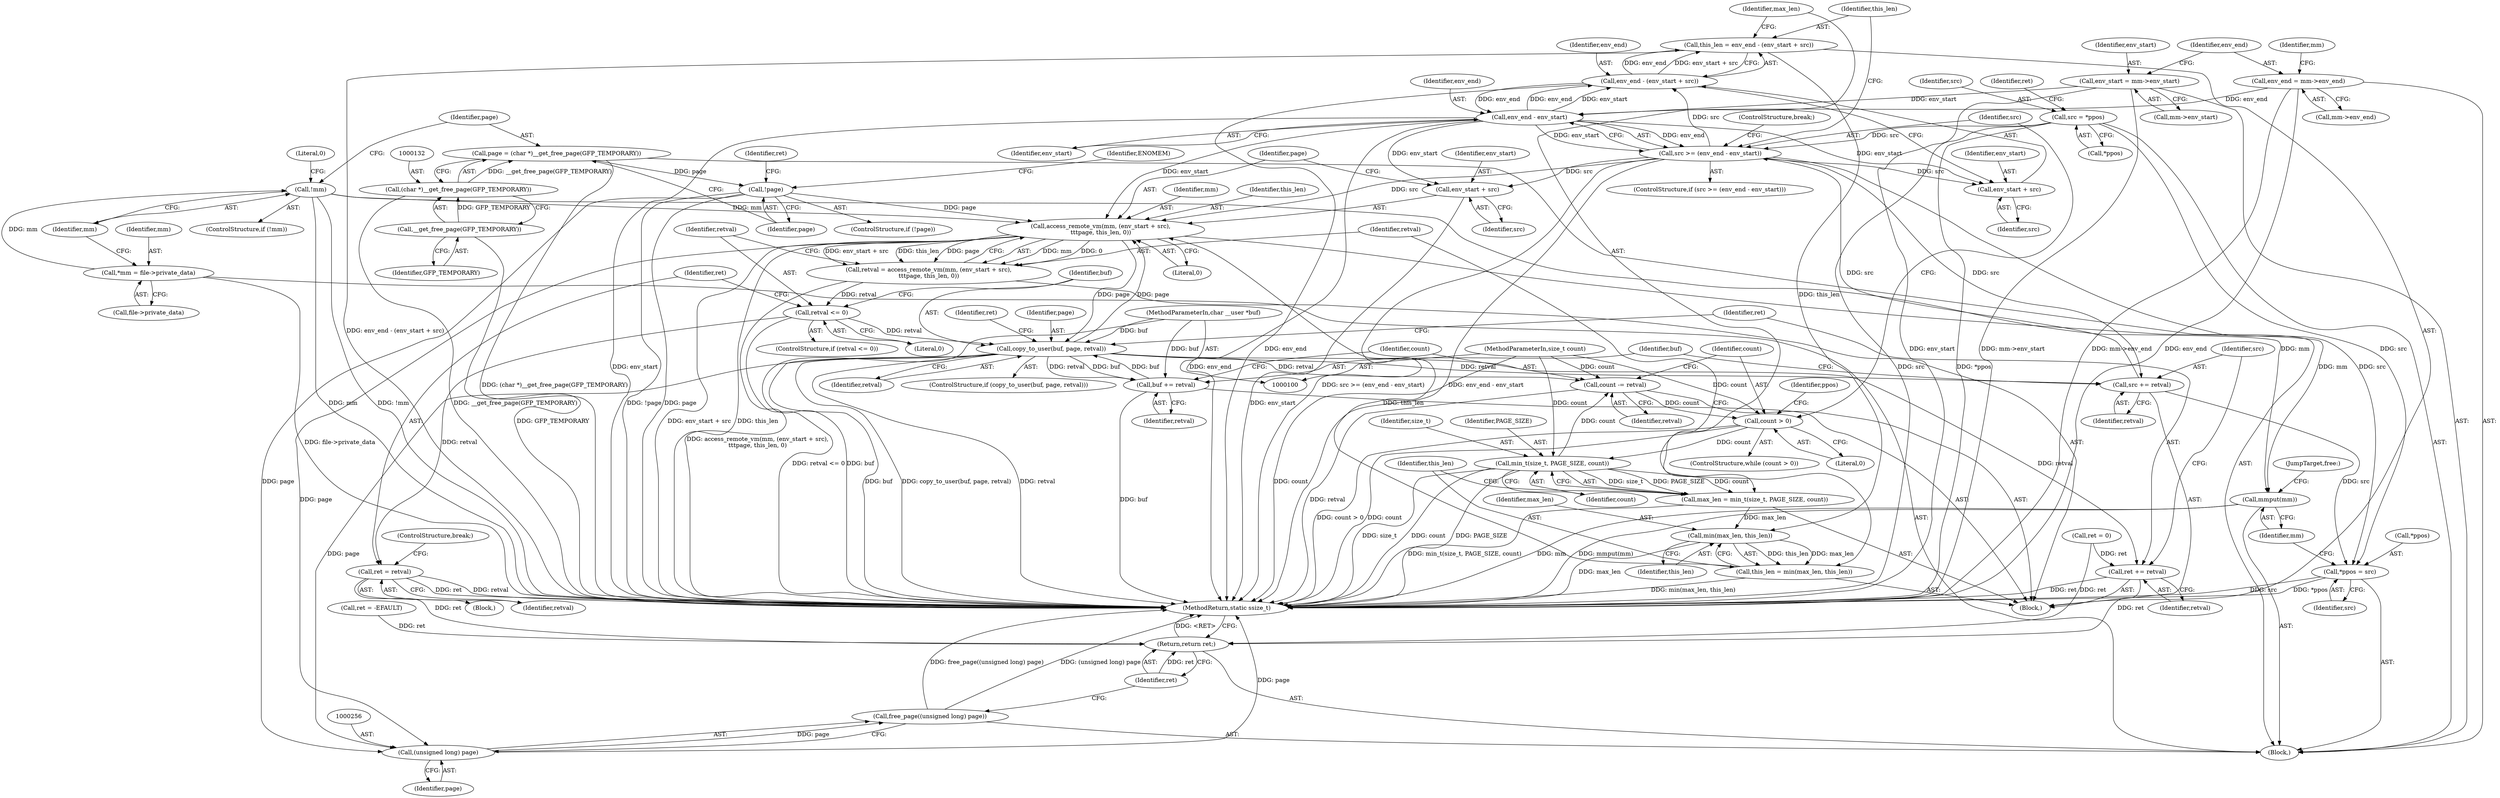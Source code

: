 digraph "1_linux_8148a73c9901a8794a50f950083c00ccf97d43b3@integer" {
"1000187" [label="(Call,this_len = env_end - (env_start + src))"];
"1000189" [label="(Call,env_end - (env_start + src))"];
"1000183" [label="(Call,env_end - env_start)"];
"1000162" [label="(Call,env_end = mm->env_end)"];
"1000157" [label="(Call,env_start = mm->env_start)"];
"1000181" [label="(Call,src >= (env_end - env_start))"];
"1000238" [label="(Call,src += retval)"];
"1000225" [label="(Call,copy_to_user(buf, page, retval))"];
"1000241" [label="(Call,buf += retval)"];
"1000102" [label="(MethodParameterIn,char __user *buf)"];
"1000207" [label="(Call,access_remote_vm(mm, (env_start + src),\n\t\t\tpage, this_len, 0))"];
"1000125" [label="(Call,!mm)"];
"1000117" [label="(Call,*mm = file->private_data)"];
"1000136" [label="(Call,!page)"];
"1000129" [label="(Call,page = (char *)__get_free_page(GFP_TEMPORARY))"];
"1000131" [label="(Call,(char *)__get_free_page(GFP_TEMPORARY))"];
"1000133" [label="(Call,__get_free_page(GFP_TEMPORARY))"];
"1000200" [label="(Call,this_len = min(max_len, this_len))"];
"1000202" [label="(Call,min(max_len, this_len))"];
"1000194" [label="(Call,max_len = min_t(size_t, PAGE_SIZE, count))"];
"1000196" [label="(Call,min_t(size_t, PAGE_SIZE, count))"];
"1000173" [label="(Call,count > 0)"];
"1000244" [label="(Call,count -= retval)"];
"1000103" [label="(MethodParameterIn,size_t count)"];
"1000187" [label="(Call,this_len = env_end - (env_start + src))"];
"1000216" [label="(Call,retval <= 0)"];
"1000205" [label="(Call,retval = access_remote_vm(mm, (env_start + src),\n\t\t\tpage, this_len, 0))"];
"1000108" [label="(Call,src = *ppos)"];
"1000220" [label="(Call,ret = retval)"];
"1000258" [label="(Return,return ret;)"];
"1000235" [label="(Call,ret += retval)"];
"1000191" [label="(Call,env_start + src)"];
"1000209" [label="(Call,env_start + src)"];
"1000247" [label="(Call,*ppos = src)"];
"1000255" [label="(Call,(unsigned long) page)"];
"1000254" [label="(Call,free_page((unsigned long) page))"];
"1000251" [label="(Call,mmput(mm))"];
"1000136" [label="(Call,!page)"];
"1000231" [label="(Identifier,ret)"];
"1000180" [label="(ControlStructure,if (src >= (env_end - env_start)))"];
"1000200" [label="(Call,this_len = min(max_len, this_len))"];
"1000242" [label="(Identifier,buf)"];
"1000226" [label="(Identifier,buf)"];
"1000241" [label="(Call,buf += retval)"];
"1000191" [label="(Call,env_start + src)"];
"1000103" [label="(MethodParameterIn,size_t count)"];
"1000134" [label="(Identifier,GFP_TEMPORARY)"];
"1000257" [label="(Identifier,page)"];
"1000243" [label="(Identifier,retval)"];
"1000224" [label="(ControlStructure,if (copy_to_user(buf, page, retval)))"];
"1000253" [label="(JumpTarget,free:)"];
"1000215" [label="(ControlStructure,if (retval <= 0))"];
"1000219" [label="(Block,)"];
"1000108" [label="(Call,src = *ppos)"];
"1000247" [label="(Call,*ppos = src)"];
"1000117" [label="(Call,*mm = file->private_data)"];
"1000157" [label="(Call,env_start = mm->env_start)"];
"1000220" [label="(Call,ret = retval)"];
"1000140" [label="(Identifier,ENOMEM)"];
"1000212" [label="(Identifier,page)"];
"1000137" [label="(Identifier,page)"];
"1000173" [label="(Call,count > 0)"];
"1000114" [label="(Identifier,ret)"];
"1000195" [label="(Identifier,max_len)"];
"1000216" [label="(Call,retval <= 0)"];
"1000130" [label="(Identifier,page)"];
"1000109" [label="(Identifier,src)"];
"1000222" [label="(Identifier,retval)"];
"1000213" [label="(Identifier,this_len)"];
"1000185" [label="(Identifier,env_start)"];
"1000227" [label="(Identifier,page)"];
"1000245" [label="(Identifier,count)"];
"1000181" [label="(Call,src >= (env_end - env_start))"];
"1000119" [label="(Call,file->private_data)"];
"1000133" [label="(Call,__get_free_page(GFP_TEMPORARY))"];
"1000164" [label="(Call,mm->env_end)"];
"1000170" [label="(Identifier,mm)"];
"1000246" [label="(Identifier,retval)"];
"1000255" [label="(Call,(unsigned long) page)"];
"1000249" [label="(Identifier,ppos)"];
"1000201" [label="(Identifier,this_len)"];
"1000129" [label="(Call,page = (char *)__get_free_page(GFP_TEMPORARY))"];
"1000187" [label="(Call,this_len = env_end - (env_start + src))"];
"1000110" [label="(Call,*ppos)"];
"1000192" [label="(Identifier,env_start)"];
"1000244" [label="(Call,count -= retval)"];
"1000128" [label="(Literal,0)"];
"1000190" [label="(Identifier,env_end)"];
"1000202" [label="(Call,min(max_len, this_len))"];
"1000209" [label="(Call,env_start + src)"];
"1000218" [label="(Literal,0)"];
"1000210" [label="(Identifier,env_start)"];
"1000102" [label="(MethodParameterIn,char __user *buf)"];
"1000182" [label="(Identifier,src)"];
"1000172" [label="(ControlStructure,while (count > 0))"];
"1000184" [label="(Identifier,env_end)"];
"1000225" [label="(Call,copy_to_user(buf, page, retval))"];
"1000206" [label="(Identifier,retval)"];
"1000183" [label="(Call,env_end - env_start)"];
"1000223" [label="(ControlStructure,break;)"];
"1000211" [label="(Identifier,src)"];
"1000105" [label="(Block,)"];
"1000126" [label="(Identifier,mm)"];
"1000259" [label="(Identifier,ret)"];
"1000159" [label="(Call,mm->env_start)"];
"1000198" [label="(Identifier,PAGE_SIZE)"];
"1000214" [label="(Literal,0)"];
"1000258" [label="(Return,return ret;)"];
"1000239" [label="(Identifier,src)"];
"1000186" [label="(ControlStructure,break;)"];
"1000131" [label="(Call,(char *)__get_free_page(GFP_TEMPORARY))"];
"1000236" [label="(Identifier,ret)"];
"1000207" [label="(Call,access_remote_vm(mm, (env_start + src),\n\t\t\tpage, this_len, 0))"];
"1000260" [label="(MethodReturn,static ssize_t)"];
"1000197" [label="(Identifier,size_t)"];
"1000125" [label="(Call,!mm)"];
"1000250" [label="(Identifier,src)"];
"1000199" [label="(Identifier,count)"];
"1000252" [label="(Identifier,mm)"];
"1000141" [label="(Call,ret = 0)"];
"1000230" [label="(Call,ret = -EFAULT)"];
"1000204" [label="(Identifier,this_len)"];
"1000228" [label="(Identifier,retval)"];
"1000162" [label="(Call,env_end = mm->env_end)"];
"1000205" [label="(Call,retval = access_remote_vm(mm, (env_start + src),\n\t\t\tpage, this_len, 0))"];
"1000194" [label="(Call,max_len = min_t(size_t, PAGE_SIZE, count))"];
"1000135" [label="(ControlStructure,if (!page))"];
"1000176" [label="(Block,)"];
"1000124" [label="(ControlStructure,if (!mm))"];
"1000163" [label="(Identifier,env_end)"];
"1000235" [label="(Call,ret += retval)"];
"1000158" [label="(Identifier,env_start)"];
"1000189" [label="(Call,env_end - (env_start + src))"];
"1000254" [label="(Call,free_page((unsigned long) page))"];
"1000174" [label="(Identifier,count)"];
"1000240" [label="(Identifier,retval)"];
"1000221" [label="(Identifier,ret)"];
"1000196" [label="(Call,min_t(size_t, PAGE_SIZE, count))"];
"1000237" [label="(Identifier,retval)"];
"1000217" [label="(Identifier,retval)"];
"1000188" [label="(Identifier,this_len)"];
"1000175" [label="(Literal,0)"];
"1000238" [label="(Call,src += retval)"];
"1000142" [label="(Identifier,ret)"];
"1000193" [label="(Identifier,src)"];
"1000248" [label="(Call,*ppos)"];
"1000208" [label="(Identifier,mm)"];
"1000203" [label="(Identifier,max_len)"];
"1000251" [label="(Call,mmput(mm))"];
"1000118" [label="(Identifier,mm)"];
"1000187" -> "1000176"  [label="AST: "];
"1000187" -> "1000189"  [label="CFG: "];
"1000188" -> "1000187"  [label="AST: "];
"1000189" -> "1000187"  [label="AST: "];
"1000195" -> "1000187"  [label="CFG: "];
"1000187" -> "1000260"  [label="DDG: env_end - (env_start + src)"];
"1000189" -> "1000187"  [label="DDG: env_end"];
"1000189" -> "1000187"  [label="DDG: env_start + src"];
"1000187" -> "1000202"  [label="DDG: this_len"];
"1000189" -> "1000191"  [label="CFG: "];
"1000190" -> "1000189"  [label="AST: "];
"1000191" -> "1000189"  [label="AST: "];
"1000189" -> "1000260"  [label="DDG: env_end"];
"1000189" -> "1000183"  [label="DDG: env_end"];
"1000183" -> "1000189"  [label="DDG: env_end"];
"1000183" -> "1000189"  [label="DDG: env_start"];
"1000181" -> "1000189"  [label="DDG: src"];
"1000183" -> "1000181"  [label="AST: "];
"1000183" -> "1000185"  [label="CFG: "];
"1000184" -> "1000183"  [label="AST: "];
"1000185" -> "1000183"  [label="AST: "];
"1000181" -> "1000183"  [label="CFG: "];
"1000183" -> "1000260"  [label="DDG: env_start"];
"1000183" -> "1000260"  [label="DDG: env_end"];
"1000183" -> "1000181"  [label="DDG: env_end"];
"1000183" -> "1000181"  [label="DDG: env_start"];
"1000162" -> "1000183"  [label="DDG: env_end"];
"1000157" -> "1000183"  [label="DDG: env_start"];
"1000183" -> "1000191"  [label="DDG: env_start"];
"1000183" -> "1000207"  [label="DDG: env_start"];
"1000183" -> "1000209"  [label="DDG: env_start"];
"1000162" -> "1000105"  [label="AST: "];
"1000162" -> "1000164"  [label="CFG: "];
"1000163" -> "1000162"  [label="AST: "];
"1000164" -> "1000162"  [label="AST: "];
"1000170" -> "1000162"  [label="CFG: "];
"1000162" -> "1000260"  [label="DDG: mm->env_end"];
"1000162" -> "1000260"  [label="DDG: env_end"];
"1000157" -> "1000105"  [label="AST: "];
"1000157" -> "1000159"  [label="CFG: "];
"1000158" -> "1000157"  [label="AST: "];
"1000159" -> "1000157"  [label="AST: "];
"1000163" -> "1000157"  [label="CFG: "];
"1000157" -> "1000260"  [label="DDG: mm->env_start"];
"1000157" -> "1000260"  [label="DDG: env_start"];
"1000181" -> "1000180"  [label="AST: "];
"1000182" -> "1000181"  [label="AST: "];
"1000186" -> "1000181"  [label="CFG: "];
"1000188" -> "1000181"  [label="CFG: "];
"1000181" -> "1000260"  [label="DDG: src >= (env_end - env_start)"];
"1000181" -> "1000260"  [label="DDG: env_end - env_start"];
"1000238" -> "1000181"  [label="DDG: src"];
"1000108" -> "1000181"  [label="DDG: src"];
"1000181" -> "1000191"  [label="DDG: src"];
"1000181" -> "1000207"  [label="DDG: src"];
"1000181" -> "1000209"  [label="DDG: src"];
"1000181" -> "1000238"  [label="DDG: src"];
"1000181" -> "1000247"  [label="DDG: src"];
"1000238" -> "1000176"  [label="AST: "];
"1000238" -> "1000240"  [label="CFG: "];
"1000239" -> "1000238"  [label="AST: "];
"1000240" -> "1000238"  [label="AST: "];
"1000242" -> "1000238"  [label="CFG: "];
"1000225" -> "1000238"  [label="DDG: retval"];
"1000238" -> "1000247"  [label="DDG: src"];
"1000225" -> "1000224"  [label="AST: "];
"1000225" -> "1000228"  [label="CFG: "];
"1000226" -> "1000225"  [label="AST: "];
"1000227" -> "1000225"  [label="AST: "];
"1000228" -> "1000225"  [label="AST: "];
"1000231" -> "1000225"  [label="CFG: "];
"1000236" -> "1000225"  [label="CFG: "];
"1000225" -> "1000260"  [label="DDG: buf"];
"1000225" -> "1000260"  [label="DDG: copy_to_user(buf, page, retval)"];
"1000225" -> "1000260"  [label="DDG: retval"];
"1000225" -> "1000207"  [label="DDG: page"];
"1000241" -> "1000225"  [label="DDG: buf"];
"1000102" -> "1000225"  [label="DDG: buf"];
"1000207" -> "1000225"  [label="DDG: page"];
"1000216" -> "1000225"  [label="DDG: retval"];
"1000225" -> "1000235"  [label="DDG: retval"];
"1000225" -> "1000241"  [label="DDG: retval"];
"1000225" -> "1000241"  [label="DDG: buf"];
"1000225" -> "1000244"  [label="DDG: retval"];
"1000225" -> "1000255"  [label="DDG: page"];
"1000241" -> "1000176"  [label="AST: "];
"1000241" -> "1000243"  [label="CFG: "];
"1000242" -> "1000241"  [label="AST: "];
"1000243" -> "1000241"  [label="AST: "];
"1000245" -> "1000241"  [label="CFG: "];
"1000241" -> "1000260"  [label="DDG: buf"];
"1000102" -> "1000241"  [label="DDG: buf"];
"1000102" -> "1000100"  [label="AST: "];
"1000102" -> "1000260"  [label="DDG: buf"];
"1000207" -> "1000205"  [label="AST: "];
"1000207" -> "1000214"  [label="CFG: "];
"1000208" -> "1000207"  [label="AST: "];
"1000209" -> "1000207"  [label="AST: "];
"1000212" -> "1000207"  [label="AST: "];
"1000213" -> "1000207"  [label="AST: "];
"1000214" -> "1000207"  [label="AST: "];
"1000205" -> "1000207"  [label="CFG: "];
"1000207" -> "1000260"  [label="DDG: env_start + src"];
"1000207" -> "1000260"  [label="DDG: this_len"];
"1000207" -> "1000205"  [label="DDG: mm"];
"1000207" -> "1000205"  [label="DDG: 0"];
"1000207" -> "1000205"  [label="DDG: env_start + src"];
"1000207" -> "1000205"  [label="DDG: this_len"];
"1000207" -> "1000205"  [label="DDG: page"];
"1000125" -> "1000207"  [label="DDG: mm"];
"1000136" -> "1000207"  [label="DDG: page"];
"1000200" -> "1000207"  [label="DDG: this_len"];
"1000207" -> "1000251"  [label="DDG: mm"];
"1000207" -> "1000255"  [label="DDG: page"];
"1000125" -> "1000124"  [label="AST: "];
"1000125" -> "1000126"  [label="CFG: "];
"1000126" -> "1000125"  [label="AST: "];
"1000128" -> "1000125"  [label="CFG: "];
"1000130" -> "1000125"  [label="CFG: "];
"1000125" -> "1000260"  [label="DDG: mm"];
"1000125" -> "1000260"  [label="DDG: !mm"];
"1000117" -> "1000125"  [label="DDG: mm"];
"1000125" -> "1000251"  [label="DDG: mm"];
"1000117" -> "1000105"  [label="AST: "];
"1000117" -> "1000119"  [label="CFG: "];
"1000118" -> "1000117"  [label="AST: "];
"1000119" -> "1000117"  [label="AST: "];
"1000126" -> "1000117"  [label="CFG: "];
"1000117" -> "1000260"  [label="DDG: file->private_data"];
"1000136" -> "1000135"  [label="AST: "];
"1000136" -> "1000137"  [label="CFG: "];
"1000137" -> "1000136"  [label="AST: "];
"1000140" -> "1000136"  [label="CFG: "];
"1000142" -> "1000136"  [label="CFG: "];
"1000136" -> "1000260"  [label="DDG: !page"];
"1000136" -> "1000260"  [label="DDG: page"];
"1000129" -> "1000136"  [label="DDG: page"];
"1000136" -> "1000255"  [label="DDG: page"];
"1000129" -> "1000105"  [label="AST: "];
"1000129" -> "1000131"  [label="CFG: "];
"1000130" -> "1000129"  [label="AST: "];
"1000131" -> "1000129"  [label="AST: "];
"1000137" -> "1000129"  [label="CFG: "];
"1000129" -> "1000260"  [label="DDG: (char *)__get_free_page(GFP_TEMPORARY)"];
"1000131" -> "1000129"  [label="DDG: __get_free_page(GFP_TEMPORARY)"];
"1000131" -> "1000133"  [label="CFG: "];
"1000132" -> "1000131"  [label="AST: "];
"1000133" -> "1000131"  [label="AST: "];
"1000131" -> "1000260"  [label="DDG: __get_free_page(GFP_TEMPORARY)"];
"1000133" -> "1000131"  [label="DDG: GFP_TEMPORARY"];
"1000133" -> "1000134"  [label="CFG: "];
"1000134" -> "1000133"  [label="AST: "];
"1000133" -> "1000260"  [label="DDG: GFP_TEMPORARY"];
"1000200" -> "1000176"  [label="AST: "];
"1000200" -> "1000202"  [label="CFG: "];
"1000201" -> "1000200"  [label="AST: "];
"1000202" -> "1000200"  [label="AST: "];
"1000206" -> "1000200"  [label="CFG: "];
"1000200" -> "1000260"  [label="DDG: min(max_len, this_len)"];
"1000202" -> "1000200"  [label="DDG: max_len"];
"1000202" -> "1000200"  [label="DDG: this_len"];
"1000202" -> "1000204"  [label="CFG: "];
"1000203" -> "1000202"  [label="AST: "];
"1000204" -> "1000202"  [label="AST: "];
"1000202" -> "1000260"  [label="DDG: max_len"];
"1000194" -> "1000202"  [label="DDG: max_len"];
"1000194" -> "1000176"  [label="AST: "];
"1000194" -> "1000196"  [label="CFG: "];
"1000195" -> "1000194"  [label="AST: "];
"1000196" -> "1000194"  [label="AST: "];
"1000201" -> "1000194"  [label="CFG: "];
"1000194" -> "1000260"  [label="DDG: min_t(size_t, PAGE_SIZE, count)"];
"1000196" -> "1000194"  [label="DDG: size_t"];
"1000196" -> "1000194"  [label="DDG: PAGE_SIZE"];
"1000196" -> "1000194"  [label="DDG: count"];
"1000196" -> "1000199"  [label="CFG: "];
"1000197" -> "1000196"  [label="AST: "];
"1000198" -> "1000196"  [label="AST: "];
"1000199" -> "1000196"  [label="AST: "];
"1000196" -> "1000260"  [label="DDG: size_t"];
"1000196" -> "1000260"  [label="DDG: count"];
"1000196" -> "1000260"  [label="DDG: PAGE_SIZE"];
"1000173" -> "1000196"  [label="DDG: count"];
"1000103" -> "1000196"  [label="DDG: count"];
"1000196" -> "1000244"  [label="DDG: count"];
"1000173" -> "1000172"  [label="AST: "];
"1000173" -> "1000175"  [label="CFG: "];
"1000174" -> "1000173"  [label="AST: "];
"1000175" -> "1000173"  [label="AST: "];
"1000182" -> "1000173"  [label="CFG: "];
"1000249" -> "1000173"  [label="CFG: "];
"1000173" -> "1000260"  [label="DDG: count > 0"];
"1000173" -> "1000260"  [label="DDG: count"];
"1000244" -> "1000173"  [label="DDG: count"];
"1000103" -> "1000173"  [label="DDG: count"];
"1000244" -> "1000176"  [label="AST: "];
"1000244" -> "1000246"  [label="CFG: "];
"1000245" -> "1000244"  [label="AST: "];
"1000246" -> "1000244"  [label="AST: "];
"1000174" -> "1000244"  [label="CFG: "];
"1000244" -> "1000260"  [label="DDG: retval"];
"1000103" -> "1000244"  [label="DDG: count"];
"1000103" -> "1000100"  [label="AST: "];
"1000103" -> "1000260"  [label="DDG: count"];
"1000216" -> "1000215"  [label="AST: "];
"1000216" -> "1000218"  [label="CFG: "];
"1000217" -> "1000216"  [label="AST: "];
"1000218" -> "1000216"  [label="AST: "];
"1000221" -> "1000216"  [label="CFG: "];
"1000226" -> "1000216"  [label="CFG: "];
"1000216" -> "1000260"  [label="DDG: retval <= 0"];
"1000205" -> "1000216"  [label="DDG: retval"];
"1000216" -> "1000220"  [label="DDG: retval"];
"1000205" -> "1000176"  [label="AST: "];
"1000206" -> "1000205"  [label="AST: "];
"1000217" -> "1000205"  [label="CFG: "];
"1000205" -> "1000260"  [label="DDG: access_remote_vm(mm, (env_start + src),\n\t\t\tpage, this_len, 0)"];
"1000108" -> "1000105"  [label="AST: "];
"1000108" -> "1000110"  [label="CFG: "];
"1000109" -> "1000108"  [label="AST: "];
"1000110" -> "1000108"  [label="AST: "];
"1000114" -> "1000108"  [label="CFG: "];
"1000108" -> "1000260"  [label="DDG: *ppos"];
"1000108" -> "1000260"  [label="DDG: src"];
"1000108" -> "1000247"  [label="DDG: src"];
"1000220" -> "1000219"  [label="AST: "];
"1000220" -> "1000222"  [label="CFG: "];
"1000221" -> "1000220"  [label="AST: "];
"1000222" -> "1000220"  [label="AST: "];
"1000223" -> "1000220"  [label="CFG: "];
"1000220" -> "1000260"  [label="DDG: retval"];
"1000220" -> "1000260"  [label="DDG: ret"];
"1000220" -> "1000258"  [label="DDG: ret"];
"1000258" -> "1000105"  [label="AST: "];
"1000258" -> "1000259"  [label="CFG: "];
"1000259" -> "1000258"  [label="AST: "];
"1000260" -> "1000258"  [label="CFG: "];
"1000258" -> "1000260"  [label="DDG: <RET>"];
"1000259" -> "1000258"  [label="DDG: ret"];
"1000141" -> "1000258"  [label="DDG: ret"];
"1000235" -> "1000258"  [label="DDG: ret"];
"1000230" -> "1000258"  [label="DDG: ret"];
"1000235" -> "1000176"  [label="AST: "];
"1000235" -> "1000237"  [label="CFG: "];
"1000236" -> "1000235"  [label="AST: "];
"1000237" -> "1000235"  [label="AST: "];
"1000239" -> "1000235"  [label="CFG: "];
"1000235" -> "1000260"  [label="DDG: ret"];
"1000141" -> "1000235"  [label="DDG: ret"];
"1000191" -> "1000193"  [label="CFG: "];
"1000192" -> "1000191"  [label="AST: "];
"1000193" -> "1000191"  [label="AST: "];
"1000209" -> "1000211"  [label="CFG: "];
"1000210" -> "1000209"  [label="AST: "];
"1000211" -> "1000209"  [label="AST: "];
"1000212" -> "1000209"  [label="CFG: "];
"1000209" -> "1000260"  [label="DDG: env_start"];
"1000247" -> "1000105"  [label="AST: "];
"1000247" -> "1000250"  [label="CFG: "];
"1000248" -> "1000247"  [label="AST: "];
"1000250" -> "1000247"  [label="AST: "];
"1000252" -> "1000247"  [label="CFG: "];
"1000247" -> "1000260"  [label="DDG: src"];
"1000247" -> "1000260"  [label="DDG: *ppos"];
"1000255" -> "1000254"  [label="AST: "];
"1000255" -> "1000257"  [label="CFG: "];
"1000256" -> "1000255"  [label="AST: "];
"1000257" -> "1000255"  [label="AST: "];
"1000254" -> "1000255"  [label="CFG: "];
"1000255" -> "1000260"  [label="DDG: page"];
"1000255" -> "1000254"  [label="DDG: page"];
"1000254" -> "1000105"  [label="AST: "];
"1000259" -> "1000254"  [label="CFG: "];
"1000254" -> "1000260"  [label="DDG: (unsigned long) page"];
"1000254" -> "1000260"  [label="DDG: free_page((unsigned long) page)"];
"1000251" -> "1000105"  [label="AST: "];
"1000251" -> "1000252"  [label="CFG: "];
"1000252" -> "1000251"  [label="AST: "];
"1000253" -> "1000251"  [label="CFG: "];
"1000251" -> "1000260"  [label="DDG: mmput(mm)"];
"1000251" -> "1000260"  [label="DDG: mm"];
}
